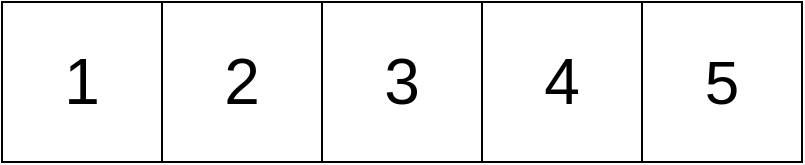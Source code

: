 <mxfile>
    <diagram id="fX24mRgaAXTJd_tPDt_1" name="第1頁">
        <mxGraphModel dx="582" dy="496" grid="1" gridSize="10" guides="1" tooltips="1" connect="1" arrows="1" fold="1" page="1" pageScale="1" pageWidth="827" pageHeight="1169" math="0" shadow="0">
            <root>
                <mxCell id="0"/>
                <mxCell id="1" parent="0"/>
                <mxCell id="2" value="2" style="whiteSpace=wrap;html=1;aspect=fixed;fontSize=32;" parent="1" vertex="1">
                    <mxGeometry x="230" y="150" width="80" height="80" as="geometry"/>
                </mxCell>
                <mxCell id="3" value="3" style="whiteSpace=wrap;html=1;aspect=fixed;fontSize=32;" parent="1" vertex="1">
                    <mxGeometry x="310" y="150" width="80" height="80" as="geometry"/>
                </mxCell>
                <mxCell id="4" value="4" style="whiteSpace=wrap;html=1;aspect=fixed;fontSize=32;" parent="1" vertex="1">
                    <mxGeometry x="390" y="150" width="80" height="80" as="geometry"/>
                </mxCell>
                <mxCell id="5" value="5" style="whiteSpace=wrap;html=1;aspect=fixed;fontSize=31;" parent="1" vertex="1">
                    <mxGeometry x="470" y="150" width="80" height="80" as="geometry"/>
                </mxCell>
                <mxCell id="6" value="1" style="whiteSpace=wrap;html=1;aspect=fixed;fontSize=32;" parent="1" vertex="1">
                    <mxGeometry x="150" y="150" width="80" height="80" as="geometry"/>
                </mxCell>
            </root>
        </mxGraphModel>
    </diagram>
</mxfile>